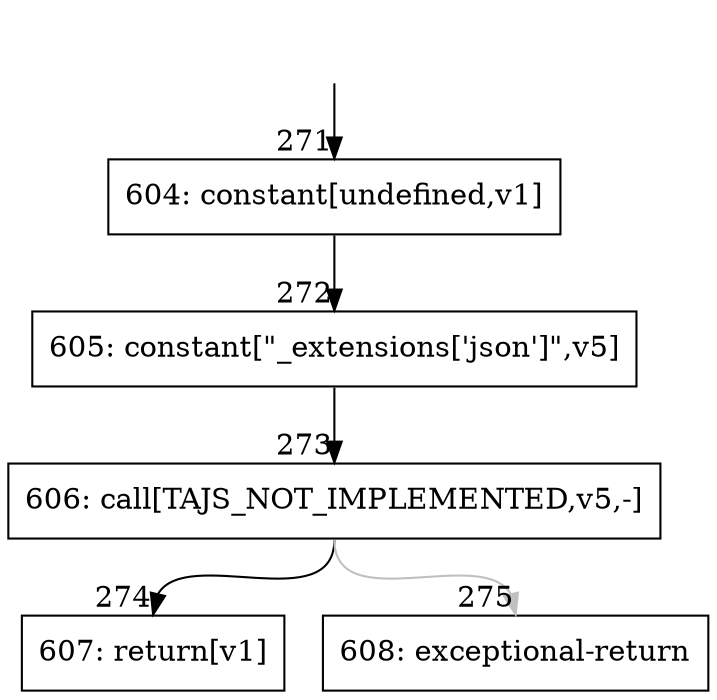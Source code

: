 digraph {
rankdir="TD"
BB_entry26[shape=none,label=""];
BB_entry26 -> BB271 [tailport=s, headport=n, headlabel="    271"]
BB271 [shape=record label="{604: constant[undefined,v1]}" ] 
BB271 -> BB272 [tailport=s, headport=n, headlabel="      272"]
BB272 [shape=record label="{605: constant[\"_extensions['json']\",v5]}" ] 
BB272 -> BB273 [tailport=s, headport=n, headlabel="      273"]
BB273 [shape=record label="{606: call[TAJS_NOT_IMPLEMENTED,v5,-]}" ] 
BB273 -> BB274 [tailport=s, headport=n, headlabel="      274"]
BB273 -> BB275 [tailport=s, headport=n, color=gray, headlabel="      275"]
BB274 [shape=record label="{607: return[v1]}" ] 
BB275 [shape=record label="{608: exceptional-return}" ] 
}
